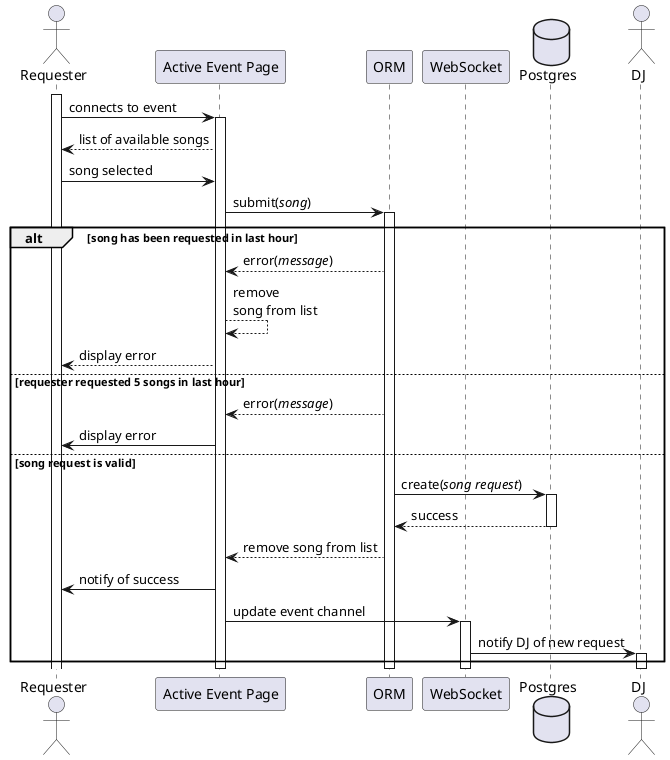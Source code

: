 @startuml
actor Requester as R
participant "Active Event Page" as AE
participant ORM
participant WebSocket as WS
database Postgres as DB
actor DJ
activate R

R -> AE: connects to event
activate AE
AE --> R: list of available songs

R -> AE: song selected
AE -> ORM: submit(//song//)
activate ORM

alt song has been requested in last hour
    ORM --> AE: error(//message//)
    AE --> AE: remove \nsong from list
    AE --> R: display error
else requester requested 5 songs in last hour
    ORM --> AE: error(//message//)
    AE -> R: display error
else song request is valid
    ORM -> DB: create(//song request//)
    activate DB
    DB --> ORM: success
    deactivate DB
    ORM --> AE: remove song from list
    AE -> R: notify of success
    AE -> WS: update event channel
    activate WS
    WS -> DJ: notify DJ of new request
    activate DJ
end

deactivate DJ
deactivate AE
deactivate ORM
deactivate WS


@enduml